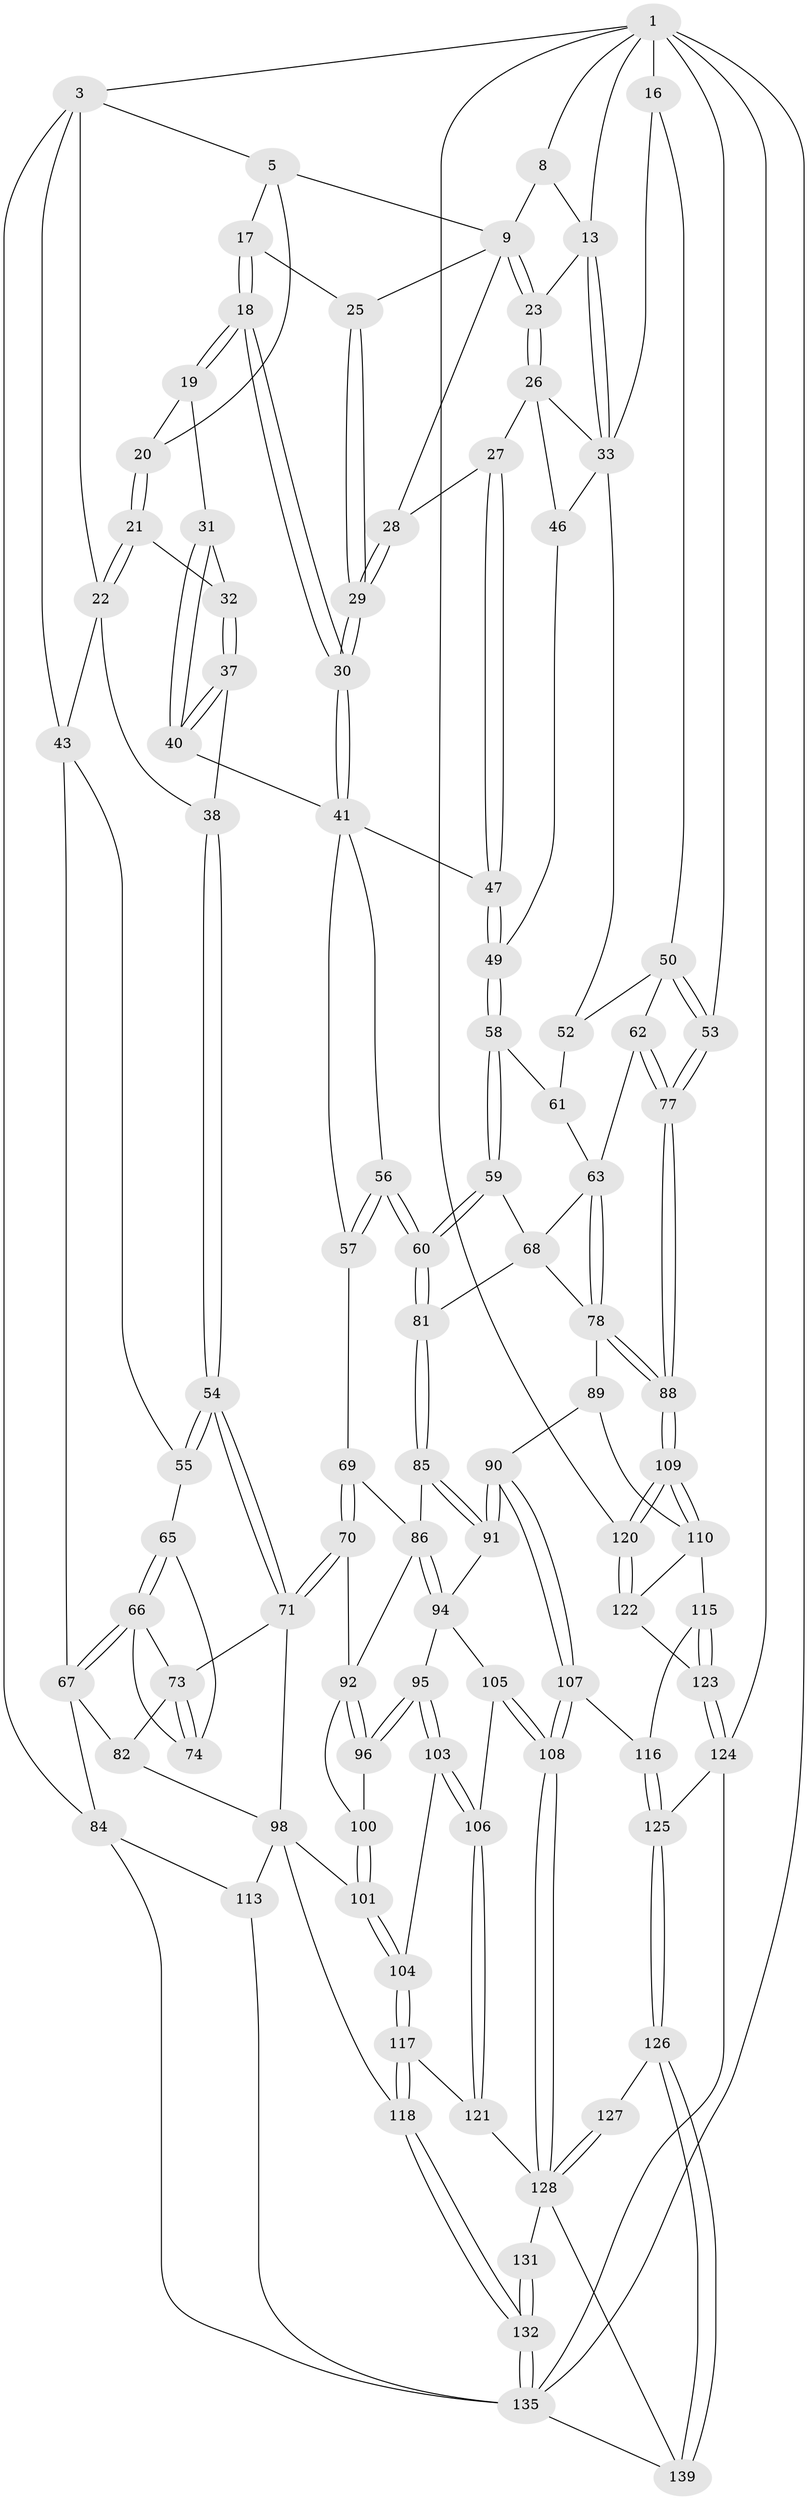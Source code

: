 // original degree distribution, {3: 0.014388489208633094, 6: 0.2014388489208633, 5: 0.5611510791366906, 4: 0.22302158273381295}
// Generated by graph-tools (version 1.1) at 2025/21/03/04/25 18:21:42]
// undirected, 97 vertices, 231 edges
graph export_dot {
graph [start="1"]
  node [color=gray90,style=filled];
  1 [pos="+0.8361090601560215+0",super="+2+7"];
  3 [pos="+0+0",super="+4"];
  5 [pos="+0.40034174266472206+0",super="+6"];
  8 [pos="+0.7363636024120748+0"];
  9 [pos="+0.6869275782226969+0.06354972520630069",super="+10"];
  13 [pos="+0.806522944274679+0.10118807686546108",super="+14"];
  16 [pos="+0.9758270891503887+0.1441132555104536",super="+35"];
  17 [pos="+0.5823056368220366+0.07272051916450598"];
  18 [pos="+0.5207931418293287+0.10050519849097087"];
  19 [pos="+0.44880602684368504+0.04597435927701236"];
  20 [pos="+0.40735014421722615+0"];
  21 [pos="+0.2828928085362078+0.09441847375197679"];
  22 [pos="+0.17529558570037154+0.09062598696892271",super="+39"];
  23 [pos="+0.7582414917557705+0.10383629084608816"];
  25 [pos="+0.6222700639395501+0.12025246793875788"];
  26 [pos="+0.6971075084678878+0.18875180875131498",super="+34"];
  27 [pos="+0.6804661726650226+0.19170963244050476"];
  28 [pos="+0.6701175194522809+0.1852651123168643"];
  29 [pos="+0.539101521806149+0.19493181514931238"];
  30 [pos="+0.5386351796040689+0.19499780693350785"];
  31 [pos="+0.400776377102182+0.11978615035493113"];
  32 [pos="+0.30812696135679923+0.12501605283542194"];
  33 [pos="+0.8027025838265784+0.2015086198560237",super="+36"];
  37 [pos="+0.30314682654434144+0.28312355259780325"];
  38 [pos="+0.3018803337034934+0.2835591670083026"];
  40 [pos="+0.40381385747901016+0.2830441977972262"];
  41 [pos="+0.5260109069878284+0.21995243252586277",super="+48+42"];
  43 [pos="+0.10622355988623196+0.2538627492919737",super="+44"];
  46 [pos="+0.7683066774656306+0.294754895172442"];
  47 [pos="+0.6678971849799261+0.2793638017779036"];
  49 [pos="+0.6690509123091773+0.2807565713873485"];
  50 [pos="+0.9136150985965575+0.26670412176147673",super="+51"];
  52 [pos="+0.7907465913022343+0.33025164558684833"];
  53 [pos="+1+0.47543929442516514"];
  54 [pos="+0.2616073366471322+0.3218517292209761"];
  55 [pos="+0.1318791517258851+0.3131697288996172"];
  56 [pos="+0.5714453319538239+0.41863505612147495"];
  57 [pos="+0.462022670963711+0.3703415880416868"];
  58 [pos="+0.6791692245354546+0.3584561034205151"];
  59 [pos="+0.6524165269755721+0.3954357871544059"];
  60 [pos="+0.5850405553070948+0.43168081555635324"];
  61 [pos="+0.7563193036521367+0.3526549228459379"];
  62 [pos="+0.8741452446970415+0.40442980036896453"];
  63 [pos="+0.8287482562647519+0.4572906762921472",super="+64"];
  65 [pos="+0.1201723257392992+0.32674901382389643"];
  66 [pos="+0+0.3366925154405741",super="+75"];
  67 [pos="+0+0.3395094410761243",super="+83"];
  68 [pos="+0.7272649625384373+0.4267089789803112",super="+80"];
  69 [pos="+0.4275676182163236+0.4301783463065094"];
  70 [pos="+0.34876039618160803+0.5088045137294285"];
  71 [pos="+0.257783989760446+0.4747696424936016",super="+72"];
  73 [pos="+0.1936670310866174+0.4777590898141372",super="+76"];
  74 [pos="+0.10982600088665856+0.36657606870584536"];
  77 [pos="+1+0.5310040044446105"];
  78 [pos="+0.7858208157786071+0.5719061059207401",super="+79"];
  81 [pos="+0.5867309059294772+0.44080853437983125"];
  82 [pos="+0.01157488803066332+0.5101243873539182"];
  84 [pos="+0+0.8226651894913729"];
  85 [pos="+0.5878574022644976+0.46464702792770207"];
  86 [pos="+0.5224672141432576+0.5294420286723618",super="+87"];
  88 [pos="+1+0.5675849681904779"];
  89 [pos="+0.7543080939346806+0.6021223826514797"];
  90 [pos="+0.7211184345368847+0.6108977442942556"];
  91 [pos="+0.6787912563189139+0.590218972909638"];
  92 [pos="+0.4143899733252084+0.5686054062085116",super="+93"];
  94 [pos="+0.5303752027374116+0.6337783917409868",super="+97"];
  95 [pos="+0.4338984752733856+0.6309139770323416"];
  96 [pos="+0.4271247635858193+0.6116947772661535"];
  98 [pos="+0.20806815627164246+0.5820519132209125",super="+99"];
  100 [pos="+0.3148587246173895+0.6159958906348362"];
  101 [pos="+0.2872537057683555+0.6799601461929241",super="+102"];
  103 [pos="+0.3963260239660236+0.6939752224821064"];
  104 [pos="+0.3637381221533336+0.7128665241105225"];
  105 [pos="+0.5539906294738965+0.7636574290144196"];
  106 [pos="+0.507731131819269+0.7521628310504992"];
  107 [pos="+0.6625380557875431+0.7459499211611169"];
  108 [pos="+0.5778656224763133+0.7909970105098517"];
  109 [pos="+1+0.683792628441933"];
  110 [pos="+0.9110358467318344+0.7204993473978308",super="+111"];
  113 [pos="+0.002309276679848639+0.7995630150208013"];
  115 [pos="+0.8104671064884468+0.7809456291333522"];
  116 [pos="+0.6927186978102297+0.7684726250904135"];
  117 [pos="+0.3678714737287303+0.7863305799361399"];
  118 [pos="+0.1918784737276222+0.8568462893463835"];
  120 [pos="+1+1"];
  121 [pos="+0.3840088224923869+0.8100075702141848"];
  122 [pos="+0.8719376212699016+0.8751309514859757"];
  123 [pos="+0.8184914826631121+0.8749028789158726"];
  124 [pos="+0.7981303443668131+0.8909346843854369",super="+137"];
  125 [pos="+0.75591828394808+0.8924516700352968"];
  126 [pos="+0.7067900215193557+0.9194619565935999"];
  127 [pos="+0.5777661333598957+0.827133003986821"];
  128 [pos="+0.5723679126900326+0.8168409608151566",super="+129"];
  131 [pos="+0.38186458691927916+0.9468062130438838"];
  132 [pos="+0.26712071780958374+1"];
  135 [pos="+0.24010809058210458+1",super="+138+136"];
  139 [pos="+0.6328291103828529+1"];
  1 -- 16 [weight=2];
  1 -- 3;
  1 -- 53;
  1 -- 120;
  1 -- 8;
  1 -- 13;
  1 -- 135;
  1 -- 124;
  3 -- 84;
  3 -- 43;
  3 -- 5;
  3 -- 22;
  5 -- 20;
  5 -- 17;
  5 -- 9;
  8 -- 9;
  8 -- 13;
  9 -- 23;
  9 -- 23;
  9 -- 28;
  9 -- 25;
  13 -- 33;
  13 -- 33;
  13 -- 23;
  16 -- 33;
  16 -- 50;
  17 -- 18;
  17 -- 18;
  17 -- 25;
  18 -- 19;
  18 -- 19;
  18 -- 30;
  18 -- 30;
  19 -- 20;
  19 -- 31;
  20 -- 21;
  20 -- 21;
  21 -- 22;
  21 -- 22;
  21 -- 32;
  22 -- 43;
  22 -- 38;
  23 -- 26;
  23 -- 26;
  25 -- 29;
  25 -- 29;
  26 -- 27;
  26 -- 33;
  26 -- 46;
  27 -- 28;
  27 -- 47;
  27 -- 47;
  28 -- 29;
  28 -- 29;
  29 -- 30;
  29 -- 30;
  30 -- 41;
  30 -- 41;
  31 -- 32;
  31 -- 40;
  31 -- 40;
  32 -- 37;
  32 -- 37;
  33 -- 52;
  33 -- 46;
  37 -- 38;
  37 -- 40;
  37 -- 40;
  38 -- 54;
  38 -- 54;
  40 -- 41;
  41 -- 56;
  41 -- 47;
  41 -- 57;
  43 -- 55;
  43 -- 67;
  46 -- 49;
  47 -- 49;
  47 -- 49;
  49 -- 58;
  49 -- 58;
  50 -- 53;
  50 -- 53;
  50 -- 52;
  50 -- 62;
  52 -- 61;
  53 -- 77;
  53 -- 77;
  54 -- 55;
  54 -- 55;
  54 -- 71;
  54 -- 71;
  55 -- 65;
  56 -- 57;
  56 -- 57;
  56 -- 60;
  56 -- 60;
  57 -- 69;
  58 -- 59;
  58 -- 59;
  58 -- 61;
  59 -- 60;
  59 -- 60;
  59 -- 68;
  60 -- 81;
  60 -- 81;
  61 -- 63;
  62 -- 63;
  62 -- 77;
  62 -- 77;
  63 -- 78;
  63 -- 78;
  63 -- 68;
  65 -- 66;
  65 -- 66;
  65 -- 74;
  66 -- 67;
  66 -- 67;
  66 -- 73;
  66 -- 74;
  67 -- 82;
  67 -- 84;
  68 -- 81;
  68 -- 78;
  69 -- 70;
  69 -- 70;
  69 -- 86;
  70 -- 71;
  70 -- 71;
  70 -- 92;
  71 -- 73;
  71 -- 98;
  73 -- 74;
  73 -- 74;
  73 -- 82;
  77 -- 88;
  77 -- 88;
  78 -- 88;
  78 -- 88;
  78 -- 89;
  81 -- 85;
  81 -- 85;
  82 -- 98;
  84 -- 113;
  84 -- 135;
  85 -- 86;
  85 -- 91;
  85 -- 91;
  86 -- 94;
  86 -- 94;
  86 -- 92;
  88 -- 109;
  88 -- 109;
  89 -- 90;
  89 -- 110;
  90 -- 91;
  90 -- 91;
  90 -- 107;
  90 -- 107;
  91 -- 94;
  92 -- 96;
  92 -- 96;
  92 -- 100;
  94 -- 95;
  94 -- 105;
  95 -- 96;
  95 -- 96;
  95 -- 103;
  95 -- 103;
  96 -- 100;
  98 -- 101 [weight=2];
  98 -- 113;
  98 -- 118;
  100 -- 101;
  100 -- 101;
  101 -- 104;
  101 -- 104;
  103 -- 104;
  103 -- 106;
  103 -- 106;
  104 -- 117;
  104 -- 117;
  105 -- 106;
  105 -- 108;
  105 -- 108;
  106 -- 121;
  106 -- 121;
  107 -- 108;
  107 -- 108;
  107 -- 116;
  108 -- 128;
  108 -- 128;
  109 -- 110;
  109 -- 110;
  109 -- 120;
  109 -- 120;
  110 -- 122;
  110 -- 115;
  113 -- 135;
  115 -- 116;
  115 -- 123;
  115 -- 123;
  116 -- 125;
  116 -- 125;
  117 -- 118;
  117 -- 118;
  117 -- 121;
  118 -- 132;
  118 -- 132;
  120 -- 122;
  120 -- 122;
  121 -- 128;
  122 -- 123;
  123 -- 124;
  123 -- 124;
  124 -- 125;
  124 -- 135;
  125 -- 126;
  125 -- 126;
  126 -- 127;
  126 -- 139;
  126 -- 139;
  127 -- 128 [weight=2];
  127 -- 128;
  128 -- 131 [weight=2];
  128 -- 139;
  131 -- 132;
  131 -- 132;
  132 -- 135;
  132 -- 135;
  135 -- 139;
}
